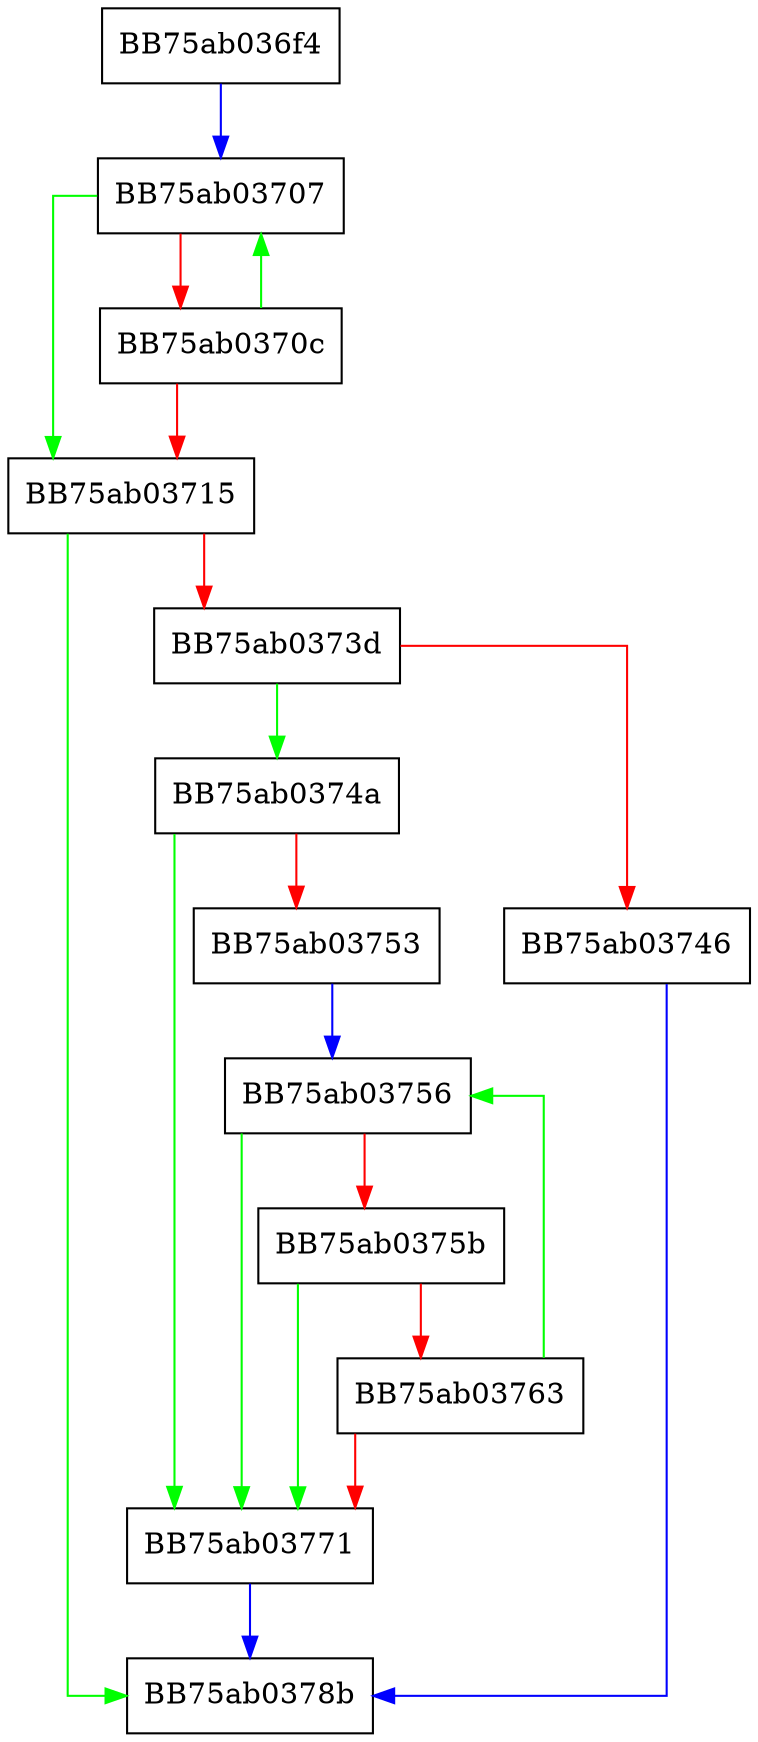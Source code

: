 digraph StringCchCatNA {
  node [shape="box"];
  graph [splines=ortho];
  BB75ab036f4 -> BB75ab03707 [color="blue"];
  BB75ab03707 -> BB75ab03715 [color="green"];
  BB75ab03707 -> BB75ab0370c [color="red"];
  BB75ab0370c -> BB75ab03707 [color="green"];
  BB75ab0370c -> BB75ab03715 [color="red"];
  BB75ab03715 -> BB75ab0378b [color="green"];
  BB75ab03715 -> BB75ab0373d [color="red"];
  BB75ab0373d -> BB75ab0374a [color="green"];
  BB75ab0373d -> BB75ab03746 [color="red"];
  BB75ab03746 -> BB75ab0378b [color="blue"];
  BB75ab0374a -> BB75ab03771 [color="green"];
  BB75ab0374a -> BB75ab03753 [color="red"];
  BB75ab03753 -> BB75ab03756 [color="blue"];
  BB75ab03756 -> BB75ab03771 [color="green"];
  BB75ab03756 -> BB75ab0375b [color="red"];
  BB75ab0375b -> BB75ab03771 [color="green"];
  BB75ab0375b -> BB75ab03763 [color="red"];
  BB75ab03763 -> BB75ab03756 [color="green"];
  BB75ab03763 -> BB75ab03771 [color="red"];
  BB75ab03771 -> BB75ab0378b [color="blue"];
}